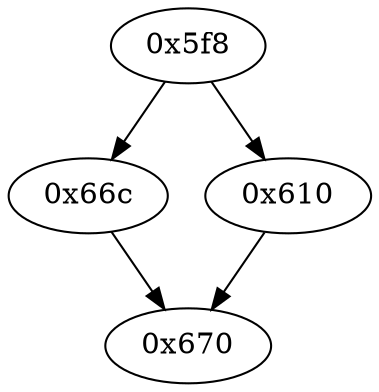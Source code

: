 strict digraph "" {
	"0x66c"	 [opcode="[u'mov']"];
	"0x670"	 [opcode="[u'ldr', u'add', u'bl', u'mov', u'pop']"];
	"0x66c" -> "0x670";
	"0x610"	 [opcode="[u'cmp', u'mov', u'mov', u'mov', u'sub', u'sub', u'umull', u'and', u'lsr', u'rrx', u'cmp', u'mov', u'sub', u'sub', u'umull', u'and', \
u'lsr', u'rrx', u'add', u'add', u'add', u'sub', u'b']"];
	"0x610" -> "0x670";
	"0x5f8"	 [opcode="[u'push', u'add', u'ldr', u'ldrb', u'cmp', u'b']"];
	"0x5f8" -> "0x66c";
	"0x5f8" -> "0x610";
}
